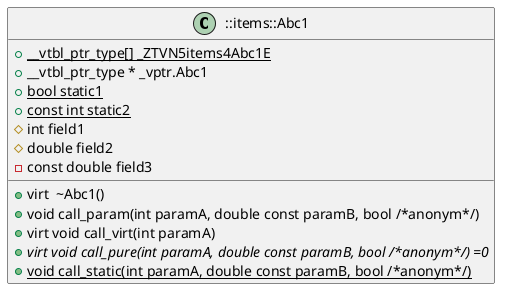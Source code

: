 @startuml

class "::items::Abc1" as item_0 {
    {field} {static} + __vtbl_ptr_type[] _ZTVN5items4Abc1E
    {field} + __vtbl_ptr_type * _vptr.Abc1
    {field} {static} + bool static1
    {field} {static} + const int static2
    {field} # int field1
    {field} # double field2
    {field} - const double field3
    {method} +virt  ~Abc1() 
    {method} + void call_param(int paramA, double const paramB, bool /*anonym*/) 
    {method} +virt void call_virt(int paramA) 
    {method} {abstract} +virt void call_pure(int paramA, double const paramB, bool /*anonym*/) =0
    {method} {static} + void call_static(int paramA, double const paramB, bool /*anonym*/) 
}


@enduml
